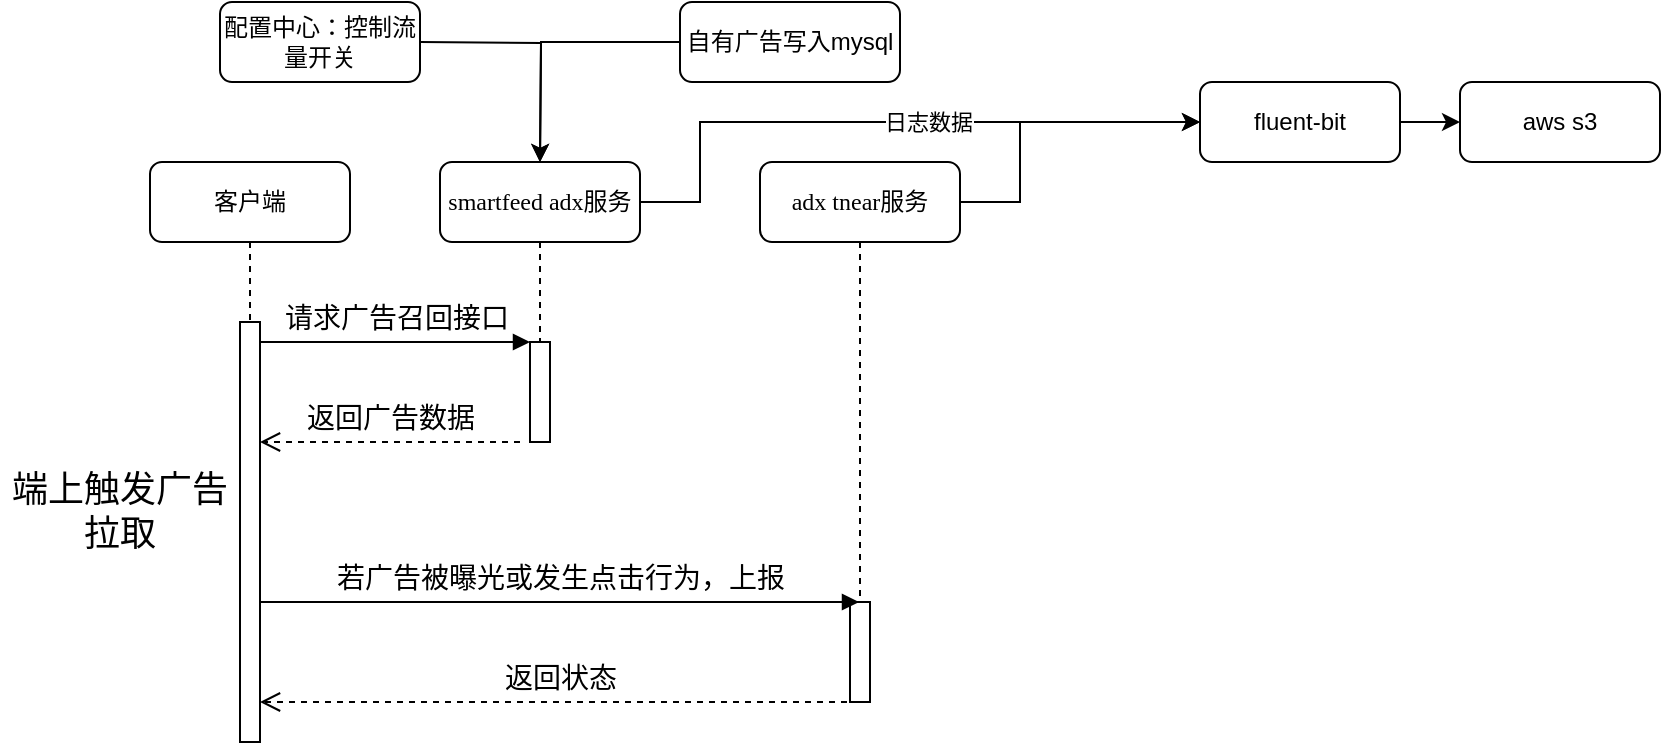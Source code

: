 <mxfile version="21.6.5" type="github">
  <diagram name="Page-1" id="13e1069c-82ec-6db2-03f1-153e76fe0fe0">
    <mxGraphModel dx="1194" dy="486" grid="1" gridSize="10" guides="1" tooltips="1" connect="1" arrows="1" fold="1" page="1" pageScale="1" pageWidth="1100" pageHeight="850" background="none" math="0" shadow="0">
      <root>
        <mxCell id="0" />
        <mxCell id="1" parent="0" />
        <mxCell id="7baba1c4bc27f4b0-2" value="smartfeed adx服务" style="shape=umlLifeline;perimeter=lifelinePerimeter;whiteSpace=wrap;html=1;container=1;collapsible=0;recursiveResize=0;outlineConnect=0;rounded=1;shadow=0;comic=0;labelBackgroundColor=none;strokeWidth=1;fontFamily=Verdana;fontSize=12;align=center;" parent="1" vertex="1">
          <mxGeometry x="240" y="80" width="100" height="140" as="geometry" />
        </mxCell>
        <mxCell id="7baba1c4bc27f4b0-10" value="" style="html=1;points=[];perimeter=orthogonalPerimeter;rounded=0;shadow=0;comic=0;labelBackgroundColor=none;strokeWidth=1;fontFamily=Verdana;fontSize=12;align=center;" parent="7baba1c4bc27f4b0-2" vertex="1">
          <mxGeometry x="45" y="90" width="10" height="50" as="geometry" />
        </mxCell>
        <mxCell id="K2ZO8f0UBY6GIV07bYC9-3" value="&lt;font style=&quot;font-size: 14px;&quot;&gt;返回广告数据&lt;/font&gt;" style="html=1;verticalAlign=bottom;endArrow=open;dashed=1;endSize=8;labelBackgroundColor=none;fontFamily=Verdana;fontSize=12;edgeStyle=elbowEdgeStyle;elbow=horizontal;" parent="7baba1c4bc27f4b0-2" edge="1">
          <mxGeometry relative="1" as="geometry">
            <mxPoint x="-90" y="140" as="targetPoint" />
            <Array as="points">
              <mxPoint x="-15" y="140" />
              <mxPoint x="15" y="140" />
            </Array>
            <mxPoint x="40" y="140" as="sourcePoint" />
            <mxPoint as="offset" />
          </mxGeometry>
        </mxCell>
        <mxCell id="7baba1c4bc27f4b0-3" value="adx tnear服务" style="shape=umlLifeline;perimeter=lifelinePerimeter;whiteSpace=wrap;html=1;container=1;collapsible=0;recursiveResize=0;outlineConnect=0;rounded=1;shadow=0;comic=0;labelBackgroundColor=none;strokeWidth=1;fontFamily=Verdana;fontSize=12;align=center;" parent="1" vertex="1">
          <mxGeometry x="400" y="80" width="100" height="270" as="geometry" />
        </mxCell>
        <mxCell id="7baba1c4bc27f4b0-13" value="" style="html=1;points=[];perimeter=orthogonalPerimeter;rounded=0;shadow=0;comic=0;labelBackgroundColor=none;strokeWidth=1;fontFamily=Verdana;fontSize=12;align=center;" parent="7baba1c4bc27f4b0-3" vertex="1">
          <mxGeometry x="45" y="220" width="10" height="50" as="geometry" />
        </mxCell>
        <mxCell id="K2ZO8f0UBY6GIV07bYC9-6" value="&lt;font style=&quot;font-size: 14px;&quot;&gt;返回状态&lt;/font&gt;" style="html=1;verticalAlign=bottom;endArrow=open;dashed=1;endSize=8;labelBackgroundColor=none;fontFamily=Verdana;fontSize=12;edgeStyle=elbowEdgeStyle;elbow=vertical;" parent="7baba1c4bc27f4b0-3" edge="1">
          <mxGeometry relative="1" as="geometry">
            <mxPoint x="-250" y="270" as="targetPoint" />
            <Array as="points">
              <mxPoint x="-175" y="270" />
              <mxPoint x="-145" y="270" />
            </Array>
            <mxPoint x="49.5" y="270" as="sourcePoint" />
          </mxGeometry>
        </mxCell>
        <mxCell id="7baba1c4bc27f4b0-8" value="客户端" style="shape=umlLifeline;perimeter=lifelinePerimeter;whiteSpace=wrap;html=1;container=1;collapsible=0;recursiveResize=0;outlineConnect=0;rounded=1;shadow=0;comic=0;labelBackgroundColor=none;strokeWidth=1;fontFamily=Verdana;fontSize=12;align=center;" parent="1" vertex="1">
          <mxGeometry x="95" y="80" width="100" height="290" as="geometry" />
        </mxCell>
        <mxCell id="7baba1c4bc27f4b0-9" value="" style="html=1;points=[];perimeter=orthogonalPerimeter;rounded=0;shadow=0;comic=0;labelBackgroundColor=none;strokeWidth=1;fontFamily=Verdana;fontSize=12;align=center;" parent="7baba1c4bc27f4b0-8" vertex="1">
          <mxGeometry x="45" y="80" width="10" height="210" as="geometry" />
        </mxCell>
        <mxCell id="K2ZO8f0UBY6GIV07bYC9-10" value="&lt;font style=&quot;font-size: 18px;&quot;&gt;端上触发广告拉取&lt;/font&gt;" style="text;strokeColor=none;align=center;fillColor=none;html=1;verticalAlign=middle;whiteSpace=wrap;rounded=0;" parent="7baba1c4bc27f4b0-8" vertex="1">
          <mxGeometry x="-75" y="150" width="120" height="50" as="geometry" />
        </mxCell>
        <mxCell id="7baba1c4bc27f4b0-23" value="&lt;span style=&quot;font-size: 14px;&quot;&gt;若广告被曝光或发生点击行为，上报&lt;/span&gt;" style="html=1;verticalAlign=bottom;endArrow=block;labelBackgroundColor=none;fontFamily=Verdana;fontSize=12;" parent="1" target="7baba1c4bc27f4b0-3" edge="1">
          <mxGeometry relative="1" as="geometry">
            <mxPoint x="150" y="300" as="sourcePoint" />
            <mxPoint x="410" y="300" as="targetPoint" />
          </mxGeometry>
        </mxCell>
        <mxCell id="7baba1c4bc27f4b0-11" value="&lt;span style=&quot;font-size: 14px;&quot;&gt;请求广告召回接口&lt;/span&gt;" style="html=1;verticalAlign=bottom;endArrow=block;entryX=0;entryY=0;labelBackgroundColor=none;fontFamily=Verdana;fontSize=12;edgeStyle=elbowEdgeStyle;elbow=vertical;" parent="1" source="7baba1c4bc27f4b0-9" target="7baba1c4bc27f4b0-10" edge="1">
          <mxGeometry relative="1" as="geometry">
            <mxPoint x="220" y="190" as="sourcePoint" />
          </mxGeometry>
        </mxCell>
        <mxCell id="H50izwnfzPw0Scwqad5k-10" style="edgeStyle=orthogonalEdgeStyle;rounded=0;orthogonalLoop=1;jettySize=auto;html=1;exitX=0.5;exitY=1;exitDx=0;exitDy=0;" edge="1" parent="1">
          <mxGeometry relative="1" as="geometry">
            <mxPoint x="290" y="80" as="targetPoint" />
            <mxPoint x="230" y="20" as="sourcePoint" />
          </mxGeometry>
        </mxCell>
        <mxCell id="H50izwnfzPw0Scwqad5k-8" value="配置中心：控制流量开关" style="rounded=1;whiteSpace=wrap;html=1;" vertex="1" parent="1">
          <mxGeometry x="130" width="100" height="40" as="geometry" />
        </mxCell>
        <mxCell id="H50izwnfzPw0Scwqad5k-13" style="edgeStyle=orthogonalEdgeStyle;rounded=0;orthogonalLoop=1;jettySize=auto;html=1;" edge="1" parent="1" source="H50izwnfzPw0Scwqad5k-12">
          <mxGeometry relative="1" as="geometry">
            <mxPoint x="290" y="80" as="targetPoint" />
          </mxGeometry>
        </mxCell>
        <mxCell id="H50izwnfzPw0Scwqad5k-12" value="自有广告写入mysql" style="rounded=1;whiteSpace=wrap;html=1;" vertex="1" parent="1">
          <mxGeometry x="360" width="110" height="40" as="geometry" />
        </mxCell>
        <mxCell id="H50izwnfzPw0Scwqad5k-14" value="" style="endArrow=classic;html=1;rounded=0;" edge="1" parent="1">
          <mxGeometry width="50" height="50" relative="1" as="geometry">
            <mxPoint x="340" y="100" as="sourcePoint" />
            <mxPoint x="620" y="60" as="targetPoint" />
            <Array as="points">
              <mxPoint x="370" y="100" />
              <mxPoint x="370" y="60" />
              <mxPoint x="570" y="60" />
            </Array>
          </mxGeometry>
        </mxCell>
        <mxCell id="H50izwnfzPw0Scwqad5k-17" value="日志数据" style="edgeLabel;html=1;align=center;verticalAlign=middle;resizable=0;points=[];" vertex="1" connectable="0" parent="H50izwnfzPw0Scwqad5k-14">
          <mxGeometry x="0.15" y="1" relative="1" as="geometry">
            <mxPoint y="1" as="offset" />
          </mxGeometry>
        </mxCell>
        <mxCell id="H50izwnfzPw0Scwqad5k-18" style="edgeStyle=orthogonalEdgeStyle;rounded=0;orthogonalLoop=1;jettySize=auto;html=1;exitX=1;exitY=0.5;exitDx=0;exitDy=0;" edge="1" parent="1" source="H50izwnfzPw0Scwqad5k-15">
          <mxGeometry relative="1" as="geometry">
            <mxPoint x="750" y="60" as="targetPoint" />
          </mxGeometry>
        </mxCell>
        <mxCell id="H50izwnfzPw0Scwqad5k-15" value="fluent-bit" style="rounded=1;whiteSpace=wrap;html=1;" vertex="1" parent="1">
          <mxGeometry x="620" y="40" width="100" height="40" as="geometry" />
        </mxCell>
        <mxCell id="H50izwnfzPw0Scwqad5k-16" value="" style="endArrow=classic;html=1;rounded=0;" edge="1" parent="1">
          <mxGeometry width="50" height="50" relative="1" as="geometry">
            <mxPoint x="500" y="100" as="sourcePoint" />
            <mxPoint x="620" y="60" as="targetPoint" />
            <Array as="points">
              <mxPoint x="530" y="100" />
              <mxPoint x="530" y="60" />
            </Array>
          </mxGeometry>
        </mxCell>
        <mxCell id="H50izwnfzPw0Scwqad5k-20" value="aws s3" style="rounded=1;whiteSpace=wrap;html=1;" vertex="1" parent="1">
          <mxGeometry x="750" y="40" width="100" height="40" as="geometry" />
        </mxCell>
      </root>
    </mxGraphModel>
  </diagram>
</mxfile>
